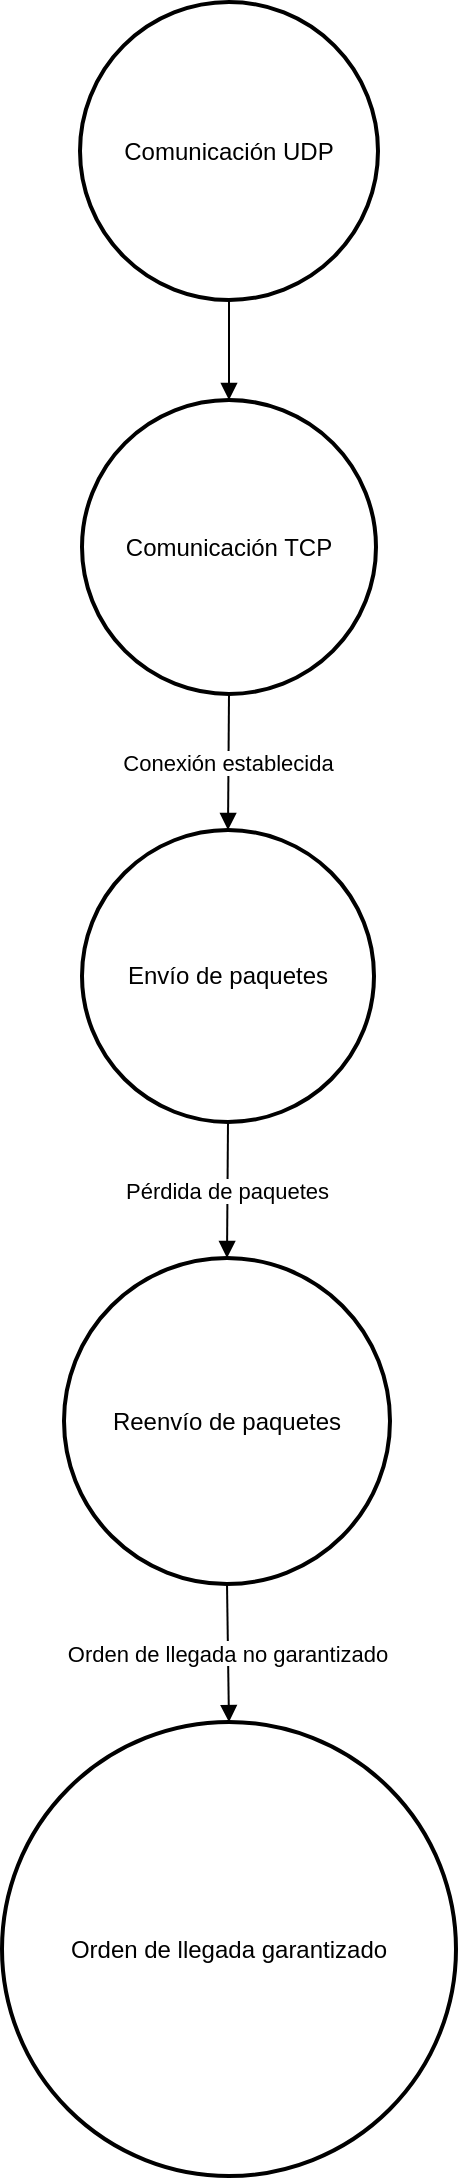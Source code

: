 <mxfile version="24.7.7">
  <diagram name="Página-1" id="svJeI8gshzlEWG23lYJM">
    <mxGraphModel>
      <root>
        <mxCell id="0" />
        <mxCell id="1" parent="0" />
        <mxCell id="2" value="Comunicación UDP" style="ellipse;aspect=fixed;strokeWidth=2;whiteSpace=wrap;" vertex="1" parent="1">
          <mxGeometry x="43" width="149" height="149" as="geometry" />
        </mxCell>
        <mxCell id="3" value="Comunicación TCP" style="ellipse;aspect=fixed;strokeWidth=2;whiteSpace=wrap;" vertex="1" parent="1">
          <mxGeometry x="44" y="199" width="147" height="147" as="geometry" />
        </mxCell>
        <mxCell id="4" value="Envío de paquetes" style="ellipse;aspect=fixed;strokeWidth=2;whiteSpace=wrap;" vertex="1" parent="1">
          <mxGeometry x="44" y="414" width="146" height="146" as="geometry" />
        </mxCell>
        <mxCell id="5" value="Reenvío de paquetes" style="ellipse;aspect=fixed;strokeWidth=2;whiteSpace=wrap;" vertex="1" parent="1">
          <mxGeometry x="35" y="628" width="163" height="163" as="geometry" />
        </mxCell>
        <mxCell id="6" value="Orden de llegada garantizado" style="ellipse;aspect=fixed;strokeWidth=2;whiteSpace=wrap;" vertex="1" parent="1">
          <mxGeometry x="4" y="860" width="227" height="227" as="geometry" />
        </mxCell>
        <mxCell id="7" value="" style="curved=1;startArrow=none;endArrow=block;exitX=0.5;exitY=1;entryX=0.5;entryY=0;" edge="1" parent="1" source="2" target="3">
          <mxGeometry relative="1" as="geometry">
            <Array as="points" />
          </mxGeometry>
        </mxCell>
        <mxCell id="8" value="Conexión establecida" style="curved=1;startArrow=none;endArrow=block;exitX=0.5;exitY=1;entryX=0.5;entryY=0;" edge="1" parent="1" source="3" target="4">
          <mxGeometry relative="1" as="geometry">
            <Array as="points" />
          </mxGeometry>
        </mxCell>
        <mxCell id="9" value="Pérdida de paquetes" style="curved=1;startArrow=none;endArrow=block;exitX=0.5;exitY=1;entryX=0.5;entryY=0;" edge="1" parent="1" source="4" target="5">
          <mxGeometry relative="1" as="geometry">
            <Array as="points" />
          </mxGeometry>
        </mxCell>
        <mxCell id="10" value="Orden de llegada no garantizado" style="curved=1;startArrow=none;endArrow=block;exitX=0.5;exitY=1;entryX=0.5;entryY=0;" edge="1" parent="1" source="5" target="6">
          <mxGeometry relative="1" as="geometry">
            <Array as="points" />
          </mxGeometry>
        </mxCell>
      </root>
    </mxGraphModel>
  </diagram>
</mxfile>
